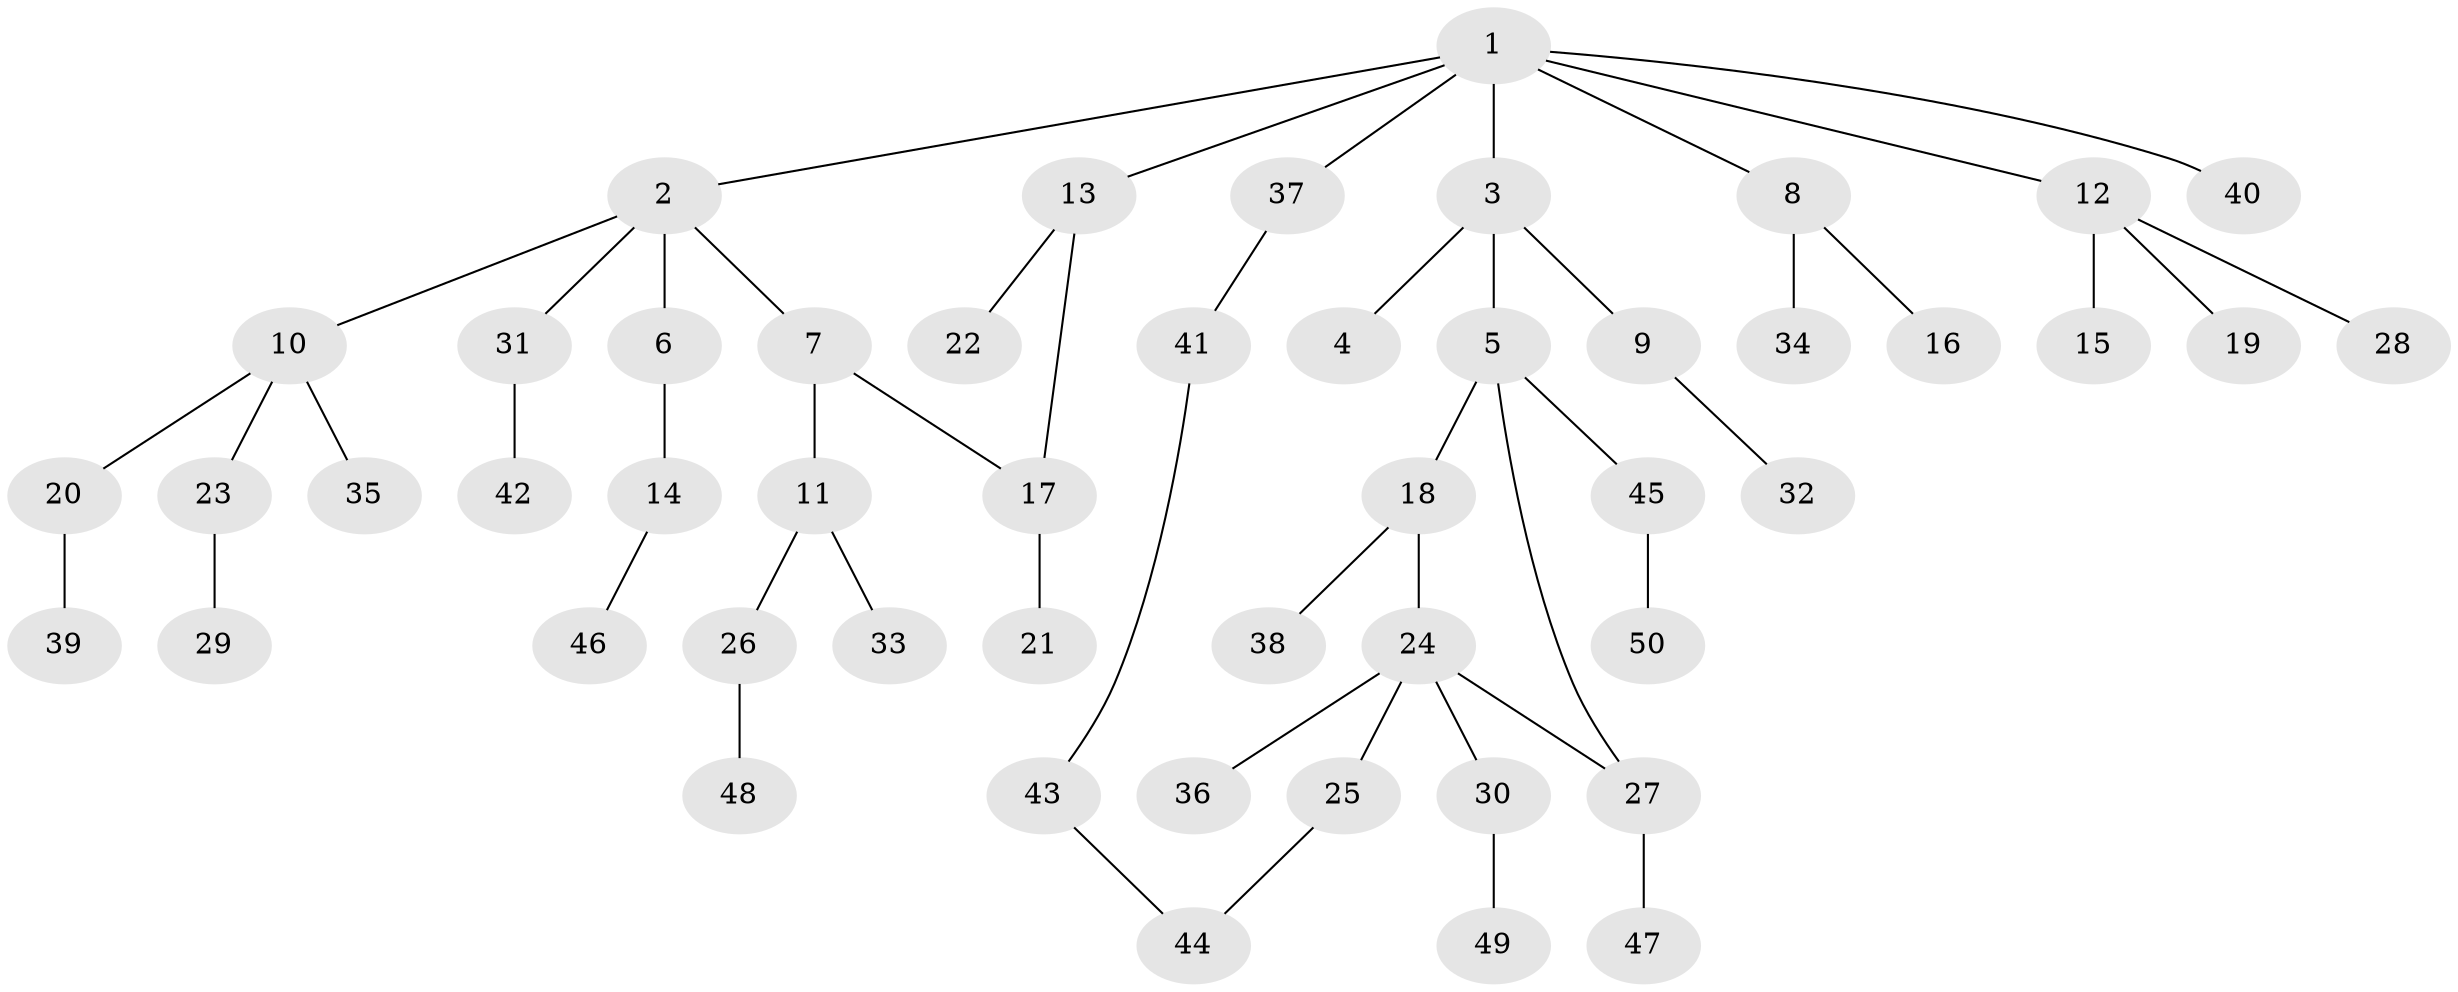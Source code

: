 // coarse degree distribution, {9: 0.03125, 5: 0.09375, 1: 0.53125, 2: 0.25, 4: 0.0625, 3: 0.03125}
// Generated by graph-tools (version 1.1) at 2025/41/03/06/25 10:41:26]
// undirected, 50 vertices, 52 edges
graph export_dot {
graph [start="1"]
  node [color=gray90,style=filled];
  1;
  2;
  3;
  4;
  5;
  6;
  7;
  8;
  9;
  10;
  11;
  12;
  13;
  14;
  15;
  16;
  17;
  18;
  19;
  20;
  21;
  22;
  23;
  24;
  25;
  26;
  27;
  28;
  29;
  30;
  31;
  32;
  33;
  34;
  35;
  36;
  37;
  38;
  39;
  40;
  41;
  42;
  43;
  44;
  45;
  46;
  47;
  48;
  49;
  50;
  1 -- 2;
  1 -- 3;
  1 -- 8;
  1 -- 12;
  1 -- 13;
  1 -- 37;
  1 -- 40;
  2 -- 6;
  2 -- 7;
  2 -- 10;
  2 -- 31;
  3 -- 4;
  3 -- 5;
  3 -- 9;
  5 -- 18;
  5 -- 45;
  5 -- 27;
  6 -- 14;
  7 -- 11;
  7 -- 17;
  8 -- 16;
  8 -- 34;
  9 -- 32;
  10 -- 20;
  10 -- 23;
  10 -- 35;
  11 -- 26;
  11 -- 33;
  12 -- 15;
  12 -- 19;
  12 -- 28;
  13 -- 22;
  13 -- 17;
  14 -- 46;
  17 -- 21;
  18 -- 24;
  18 -- 38;
  20 -- 39;
  23 -- 29;
  24 -- 25;
  24 -- 27;
  24 -- 30;
  24 -- 36;
  25 -- 44;
  26 -- 48;
  27 -- 47;
  30 -- 49;
  31 -- 42;
  37 -- 41;
  41 -- 43;
  43 -- 44;
  45 -- 50;
}
